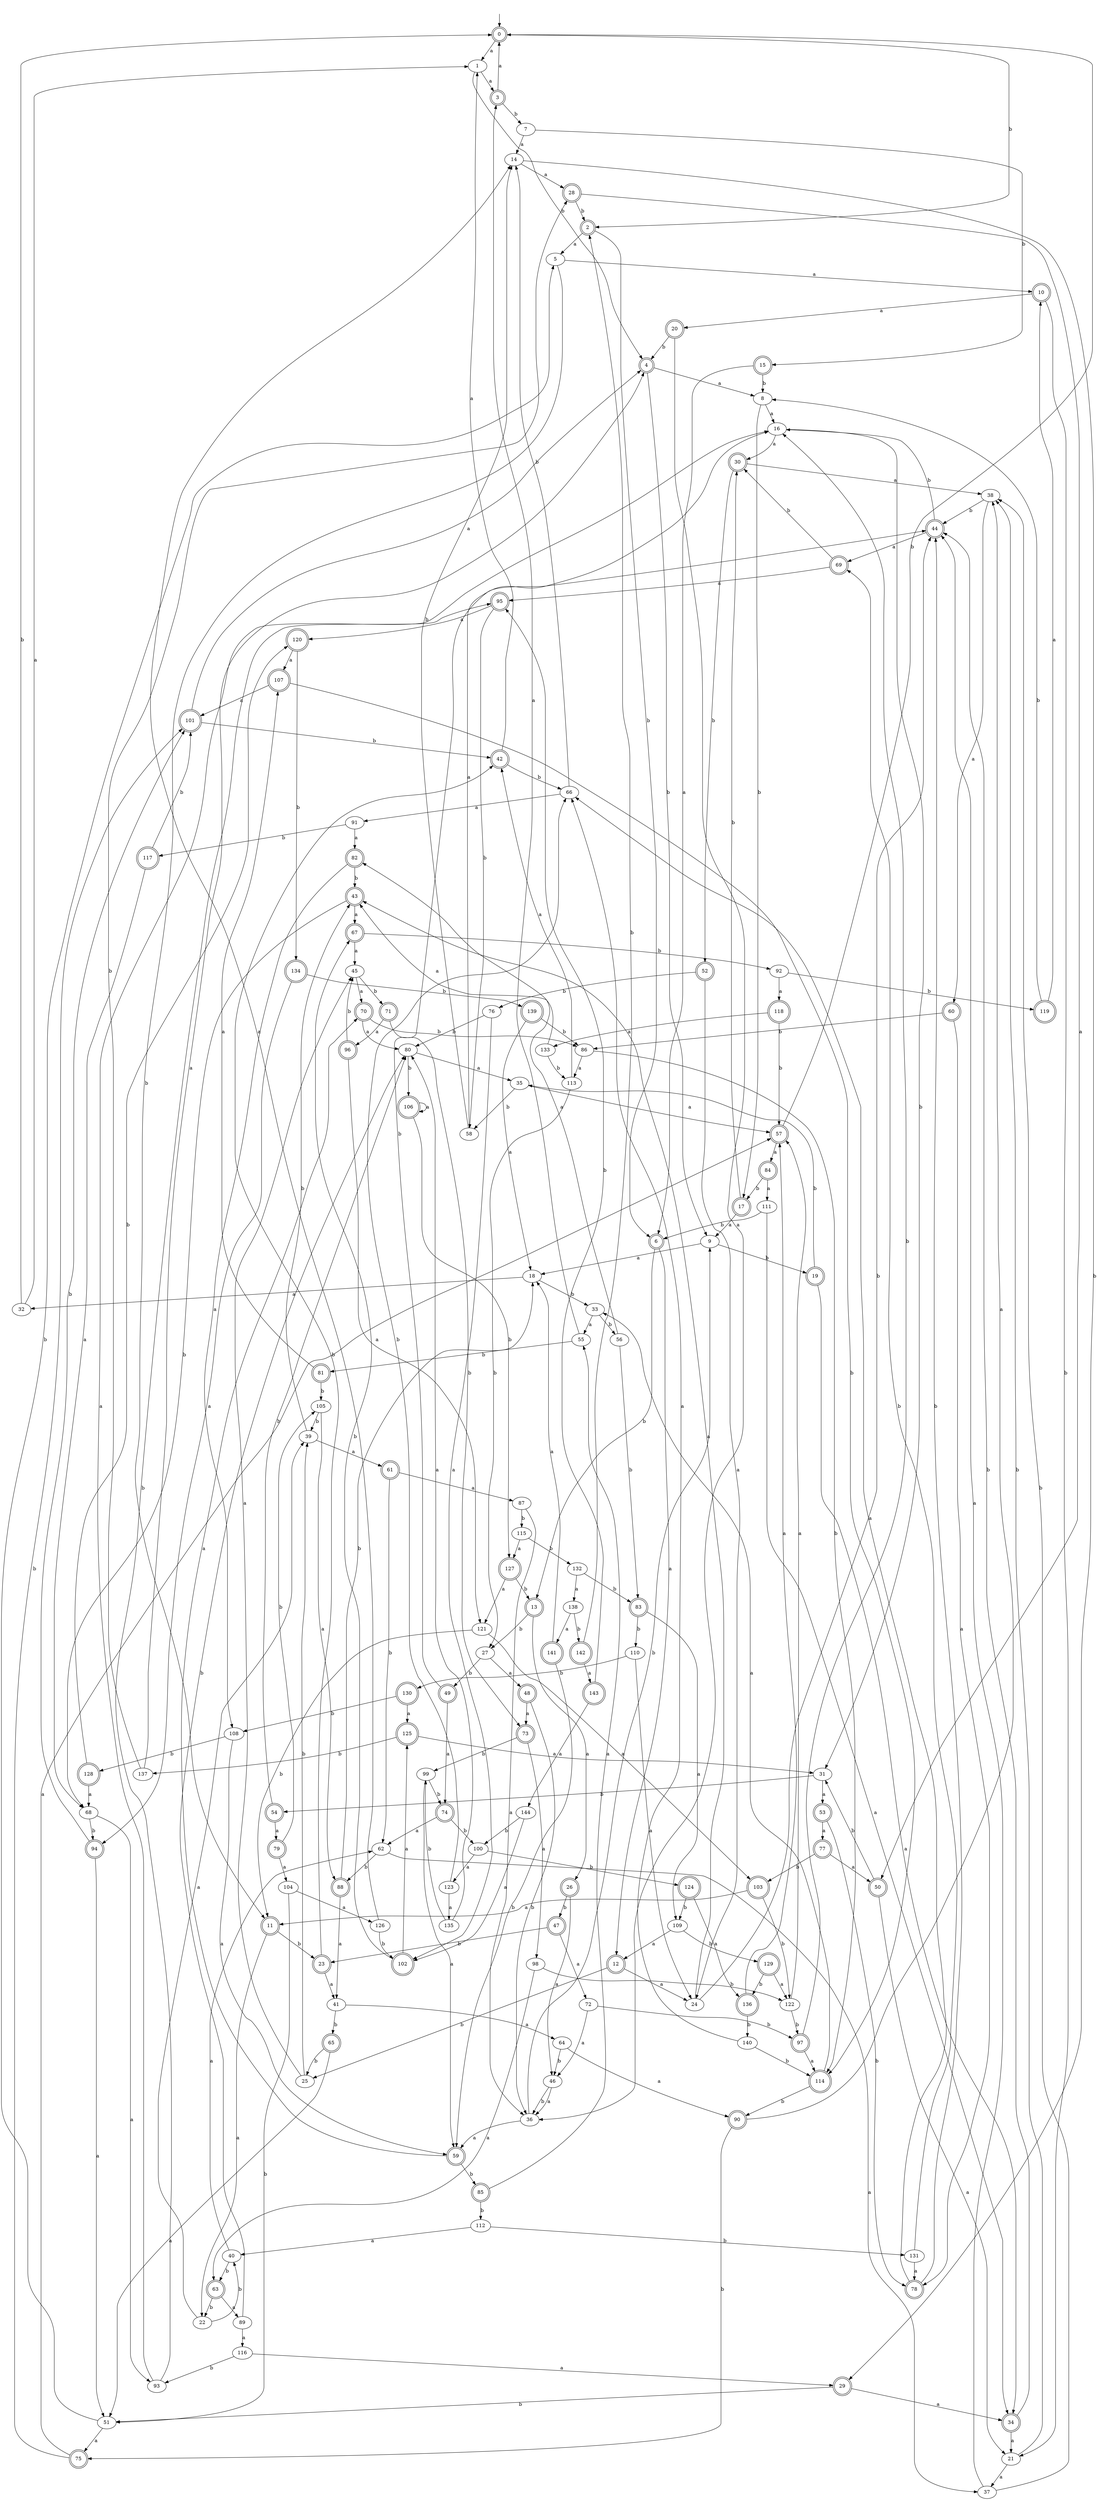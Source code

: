 digraph RandomDFA {
  __start0 [label="", shape=none];
  __start0 -> 0 [label=""];
  0 [shape=circle] [shape=doublecircle]
  0 -> 1 [label="a"]
  0 -> 2 [label="b"]
  1
  1 -> 3 [label="a"]
  1 -> 4 [label="b"]
  2 [shape=doublecircle]
  2 -> 5 [label="a"]
  2 -> 6 [label="b"]
  3 [shape=doublecircle]
  3 -> 0 [label="a"]
  3 -> 7 [label="b"]
  4 [shape=doublecircle]
  4 -> 8 [label="a"]
  4 -> 9 [label="b"]
  5
  5 -> 10 [label="a"]
  5 -> 11 [label="b"]
  6 [shape=doublecircle]
  6 -> 12 [label="a"]
  6 -> 13 [label="b"]
  7
  7 -> 14 [label="a"]
  7 -> 15 [label="b"]
  8
  8 -> 16 [label="a"]
  8 -> 17 [label="b"]
  9
  9 -> 18 [label="a"]
  9 -> 19 [label="b"]
  10 [shape=doublecircle]
  10 -> 20 [label="a"]
  10 -> 21 [label="b"]
  11 [shape=doublecircle]
  11 -> 22 [label="a"]
  11 -> 23 [label="b"]
  12 [shape=doublecircle]
  12 -> 24 [label="a"]
  12 -> 25 [label="b"]
  13 [shape=doublecircle]
  13 -> 26 [label="a"]
  13 -> 27 [label="b"]
  14
  14 -> 28 [label="a"]
  14 -> 29 [label="b"]
  15 [shape=doublecircle]
  15 -> 6 [label="a"]
  15 -> 8 [label="b"]
  16
  16 -> 30 [label="a"]
  16 -> 31 [label="b"]
  17 [shape=doublecircle]
  17 -> 9 [label="a"]
  17 -> 30 [label="b"]
  18
  18 -> 32 [label="a"]
  18 -> 33 [label="b"]
  19 [shape=doublecircle]
  19 -> 34 [label="a"]
  19 -> 35 [label="b"]
  20 [shape=doublecircle]
  20 -> 36 [label="a"]
  20 -> 4 [label="b"]
  21
  21 -> 37 [label="a"]
  21 -> 38 [label="b"]
  22
  22 -> 39 [label="a"]
  22 -> 40 [label="b"]
  23 [shape=doublecircle]
  23 -> 41 [label="a"]
  23 -> 42 [label="b"]
  24
  24 -> 43 [label="a"]
  24 -> 44 [label="b"]
  25
  25 -> 45 [label="a"]
  25 -> 39 [label="b"]
  26 [shape=doublecircle]
  26 -> 46 [label="a"]
  26 -> 47 [label="b"]
  27
  27 -> 48 [label="a"]
  27 -> 49 [label="b"]
  28 [shape=doublecircle]
  28 -> 50 [label="a"]
  28 -> 2 [label="b"]
  29 [shape=doublecircle]
  29 -> 34 [label="a"]
  29 -> 51 [label="b"]
  30 [shape=doublecircle]
  30 -> 38 [label="a"]
  30 -> 52 [label="b"]
  31
  31 -> 53 [label="a"]
  31 -> 54 [label="b"]
  32
  32 -> 1 [label="a"]
  32 -> 0 [label="b"]
  33
  33 -> 55 [label="a"]
  33 -> 56 [label="b"]
  34 [shape=doublecircle]
  34 -> 21 [label="a"]
  34 -> 44 [label="b"]
  35
  35 -> 57 [label="a"]
  35 -> 58 [label="b"]
  36
  36 -> 59 [label="a"]
  36 -> 9 [label="b"]
  37
  37 -> 44 [label="a"]
  37 -> 38 [label="b"]
  38
  38 -> 60 [label="a"]
  38 -> 44 [label="b"]
  39
  39 -> 61 [label="a"]
  39 -> 43 [label="b"]
  40
  40 -> 62 [label="a"]
  40 -> 63 [label="b"]
  41
  41 -> 64 [label="a"]
  41 -> 65 [label="b"]
  42 [shape=doublecircle]
  42 -> 1 [label="a"]
  42 -> 66 [label="b"]
  43 [shape=doublecircle]
  43 -> 67 [label="a"]
  43 -> 68 [label="b"]
  44 [shape=doublecircle]
  44 -> 69 [label="a"]
  44 -> 16 [label="b"]
  45
  45 -> 70 [label="a"]
  45 -> 71 [label="b"]
  46
  46 -> 36 [label="a"]
  46 -> 36 [label="b"]
  47 [shape=doublecircle]
  47 -> 72 [label="a"]
  47 -> 23 [label="b"]
  48 [shape=doublecircle]
  48 -> 73 [label="a"]
  48 -> 36 [label="b"]
  49 [shape=doublecircle]
  49 -> 74 [label="a"]
  49 -> 44 [label="b"]
  50 [shape=doublecircle]
  50 -> 21 [label="a"]
  50 -> 31 [label="b"]
  51
  51 -> 75 [label="a"]
  51 -> 5 [label="b"]
  52 [shape=doublecircle]
  52 -> 24 [label="a"]
  52 -> 76 [label="b"]
  53 [shape=doublecircle]
  53 -> 77 [label="a"]
  53 -> 78 [label="b"]
  54 [shape=doublecircle]
  54 -> 79 [label="a"]
  54 -> 80 [label="b"]
  55
  55 -> 3 [label="a"]
  55 -> 81 [label="b"]
  56
  56 -> 82 [label="a"]
  56 -> 83 [label="b"]
  57 [shape=doublecircle]
  57 -> 84 [label="a"]
  57 -> 0 [label="b"]
  58
  58 -> 16 [label="a"]
  58 -> 14 [label="b"]
  59 [shape=doublecircle]
  59 -> 70 [label="a"]
  59 -> 85 [label="b"]
  60 [shape=doublecircle]
  60 -> 78 [label="a"]
  60 -> 86 [label="b"]
  61 [shape=doublecircle]
  61 -> 87 [label="a"]
  61 -> 62 [label="b"]
  62
  62 -> 37 [label="a"]
  62 -> 88 [label="b"]
  63 [shape=doublecircle]
  63 -> 89 [label="a"]
  63 -> 22 [label="b"]
  64
  64 -> 90 [label="a"]
  64 -> 46 [label="b"]
  65 [shape=doublecircle]
  65 -> 51 [label="a"]
  65 -> 25 [label="b"]
  66
  66 -> 91 [label="a"]
  66 -> 14 [label="b"]
  67 [shape=doublecircle]
  67 -> 45 [label="a"]
  67 -> 92 [label="b"]
  68
  68 -> 93 [label="a"]
  68 -> 94 [label="b"]
  69 [shape=doublecircle]
  69 -> 95 [label="a"]
  69 -> 30 [label="b"]
  70 [shape=doublecircle]
  70 -> 80 [label="a"]
  70 -> 86 [label="b"]
  71 [shape=doublecircle]
  71 -> 96 [label="a"]
  71 -> 73 [label="b"]
  72
  72 -> 46 [label="a"]
  72 -> 97 [label="b"]
  73 [shape=doublecircle]
  73 -> 98 [label="a"]
  73 -> 99 [label="b"]
  74 [shape=doublecircle]
  74 -> 62 [label="a"]
  74 -> 100 [label="b"]
  75 [shape=doublecircle]
  75 -> 57 [label="a"]
  75 -> 101 [label="b"]
  76
  76 -> 102 [label="a"]
  76 -> 80 [label="b"]
  77 [shape=doublecircle]
  77 -> 50 [label="a"]
  77 -> 103 [label="b"]
  78 [shape=doublecircle]
  78 -> 66 [label="a"]
  78 -> 44 [label="b"]
  79 [shape=doublecircle]
  79 -> 104 [label="a"]
  79 -> 105 [label="b"]
  80
  80 -> 35 [label="a"]
  80 -> 106 [label="b"]
  81 [shape=doublecircle]
  81 -> 107 [label="a"]
  81 -> 105 [label="b"]
  82 [shape=doublecircle]
  82 -> 108 [label="a"]
  82 -> 43 [label="b"]
  83 [shape=doublecircle]
  83 -> 109 [label="a"]
  83 -> 110 [label="b"]
  84 [shape=doublecircle]
  84 -> 111 [label="a"]
  84 -> 17 [label="b"]
  85 [shape=doublecircle]
  85 -> 55 [label="a"]
  85 -> 112 [label="b"]
  86
  86 -> 113 [label="a"]
  86 -> 114 [label="b"]
  87
  87 -> 36 [label="a"]
  87 -> 115 [label="b"]
  88 [shape=doublecircle]
  88 -> 41 [label="a"]
  88 -> 18 [label="b"]
  89
  89 -> 116 [label="a"]
  89 -> 80 [label="b"]
  90 [shape=doublecircle]
  90 -> 38 [label="a"]
  90 -> 75 [label="b"]
  91
  91 -> 82 [label="a"]
  91 -> 117 [label="b"]
  92
  92 -> 118 [label="a"]
  92 -> 119 [label="b"]
  93
  93 -> 16 [label="a"]
  93 -> 95 [label="b"]
  94 [shape=doublecircle]
  94 -> 51 [label="a"]
  94 -> 101 [label="b"]
  95 [shape=doublecircle]
  95 -> 120 [label="a"]
  95 -> 58 [label="b"]
  96 [shape=doublecircle]
  96 -> 121 [label="a"]
  96 -> 45 [label="b"]
  97 [shape=doublecircle]
  97 -> 114 [label="a"]
  97 -> 16 [label="b"]
  98
  98 -> 63 [label="a"]
  98 -> 122 [label="b"]
  99
  99 -> 59 [label="a"]
  99 -> 74 [label="b"]
  100
  100 -> 123 [label="a"]
  100 -> 124 [label="b"]
  101 [shape=doublecircle]
  101 -> 4 [label="a"]
  101 -> 42 [label="b"]
  102 [shape=doublecircle]
  102 -> 125 [label="a"]
  102 -> 67 [label="b"]
  103 [shape=doublecircle]
  103 -> 11 [label="a"]
  103 -> 122 [label="b"]
  104
  104 -> 126 [label="a"]
  104 -> 51 [label="b"]
  105
  105 -> 88 [label="a"]
  105 -> 39 [label="b"]
  106 [shape=doublecircle]
  106 -> 106 [label="a"]
  106 -> 127 [label="b"]
  107 [shape=doublecircle]
  107 -> 101 [label="a"]
  107 -> 114 [label="b"]
  108
  108 -> 59 [label="a"]
  108 -> 128 [label="b"]
  109
  109 -> 12 [label="a"]
  109 -> 129 [label="b"]
  110
  110 -> 24 [label="a"]
  110 -> 130 [label="b"]
  111
  111 -> 34 [label="a"]
  111 -> 6 [label="b"]
  112
  112 -> 40 [label="a"]
  112 -> 131 [label="b"]
  113
  113 -> 42 [label="a"]
  113 -> 27 [label="b"]
  114 [shape=doublecircle]
  114 -> 33 [label="a"]
  114 -> 90 [label="b"]
  115
  115 -> 127 [label="a"]
  115 -> 132 [label="b"]
  116
  116 -> 29 [label="a"]
  116 -> 93 [label="b"]
  117 [shape=doublecircle]
  117 -> 68 [label="a"]
  117 -> 101 [label="b"]
  118 [shape=doublecircle]
  118 -> 133 [label="a"]
  118 -> 57 [label="b"]
  119 [shape=doublecircle]
  119 -> 10 [label="a"]
  119 -> 8 [label="b"]
  120 [shape=doublecircle]
  120 -> 107 [label="a"]
  120 -> 134 [label="b"]
  121
  121 -> 103 [label="a"]
  121 -> 11 [label="b"]
  122
  122 -> 57 [label="a"]
  122 -> 97 [label="b"]
  123
  123 -> 135 [label="a"]
  123 -> 66 [label="b"]
  124 [shape=doublecircle]
  124 -> 136 [label="a"]
  124 -> 109 [label="b"]
  125 [shape=doublecircle]
  125 -> 31 [label="a"]
  125 -> 137 [label="b"]
  126
  126 -> 14 [label="a"]
  126 -> 102 [label="b"]
  127 [shape=doublecircle]
  127 -> 121 [label="a"]
  127 -> 13 [label="b"]
  128 [shape=doublecircle]
  128 -> 68 [label="a"]
  128 -> 120 [label="b"]
  129 [shape=doublecircle]
  129 -> 122 [label="a"]
  129 -> 136 [label="b"]
  130 [shape=doublecircle]
  130 -> 125 [label="a"]
  130 -> 108 [label="b"]
  131
  131 -> 78 [label="a"]
  131 -> 69 [label="b"]
  132
  132 -> 138 [label="a"]
  132 -> 83 [label="b"]
  133
  133 -> 43 [label="a"]
  133 -> 113 [label="b"]
  134 [shape=doublecircle]
  134 -> 94 [label="a"]
  134 -> 139 [label="b"]
  135
  135 -> 80 [label="a"]
  135 -> 99 [label="b"]
  136 [shape=doublecircle]
  136 -> 57 [label="a"]
  136 -> 140 [label="b"]
  137
  137 -> 4 [label="a"]
  137 -> 28 [label="b"]
  138
  138 -> 141 [label="a"]
  138 -> 142 [label="b"]
  139 [shape=doublecircle]
  139 -> 18 [label="a"]
  139 -> 86 [label="b"]
  140
  140 -> 66 [label="a"]
  140 -> 114 [label="b"]
  141 [shape=doublecircle]
  141 -> 18 [label="a"]
  141 -> 59 [label="b"]
  142 [shape=doublecircle]
  142 -> 143 [label="a"]
  142 -> 2 [label="b"]
  143 [shape=doublecircle]
  143 -> 144 [label="a"]
  143 -> 95 [label="b"]
  144
  144 -> 102 [label="a"]
  144 -> 100 [label="b"]
}
